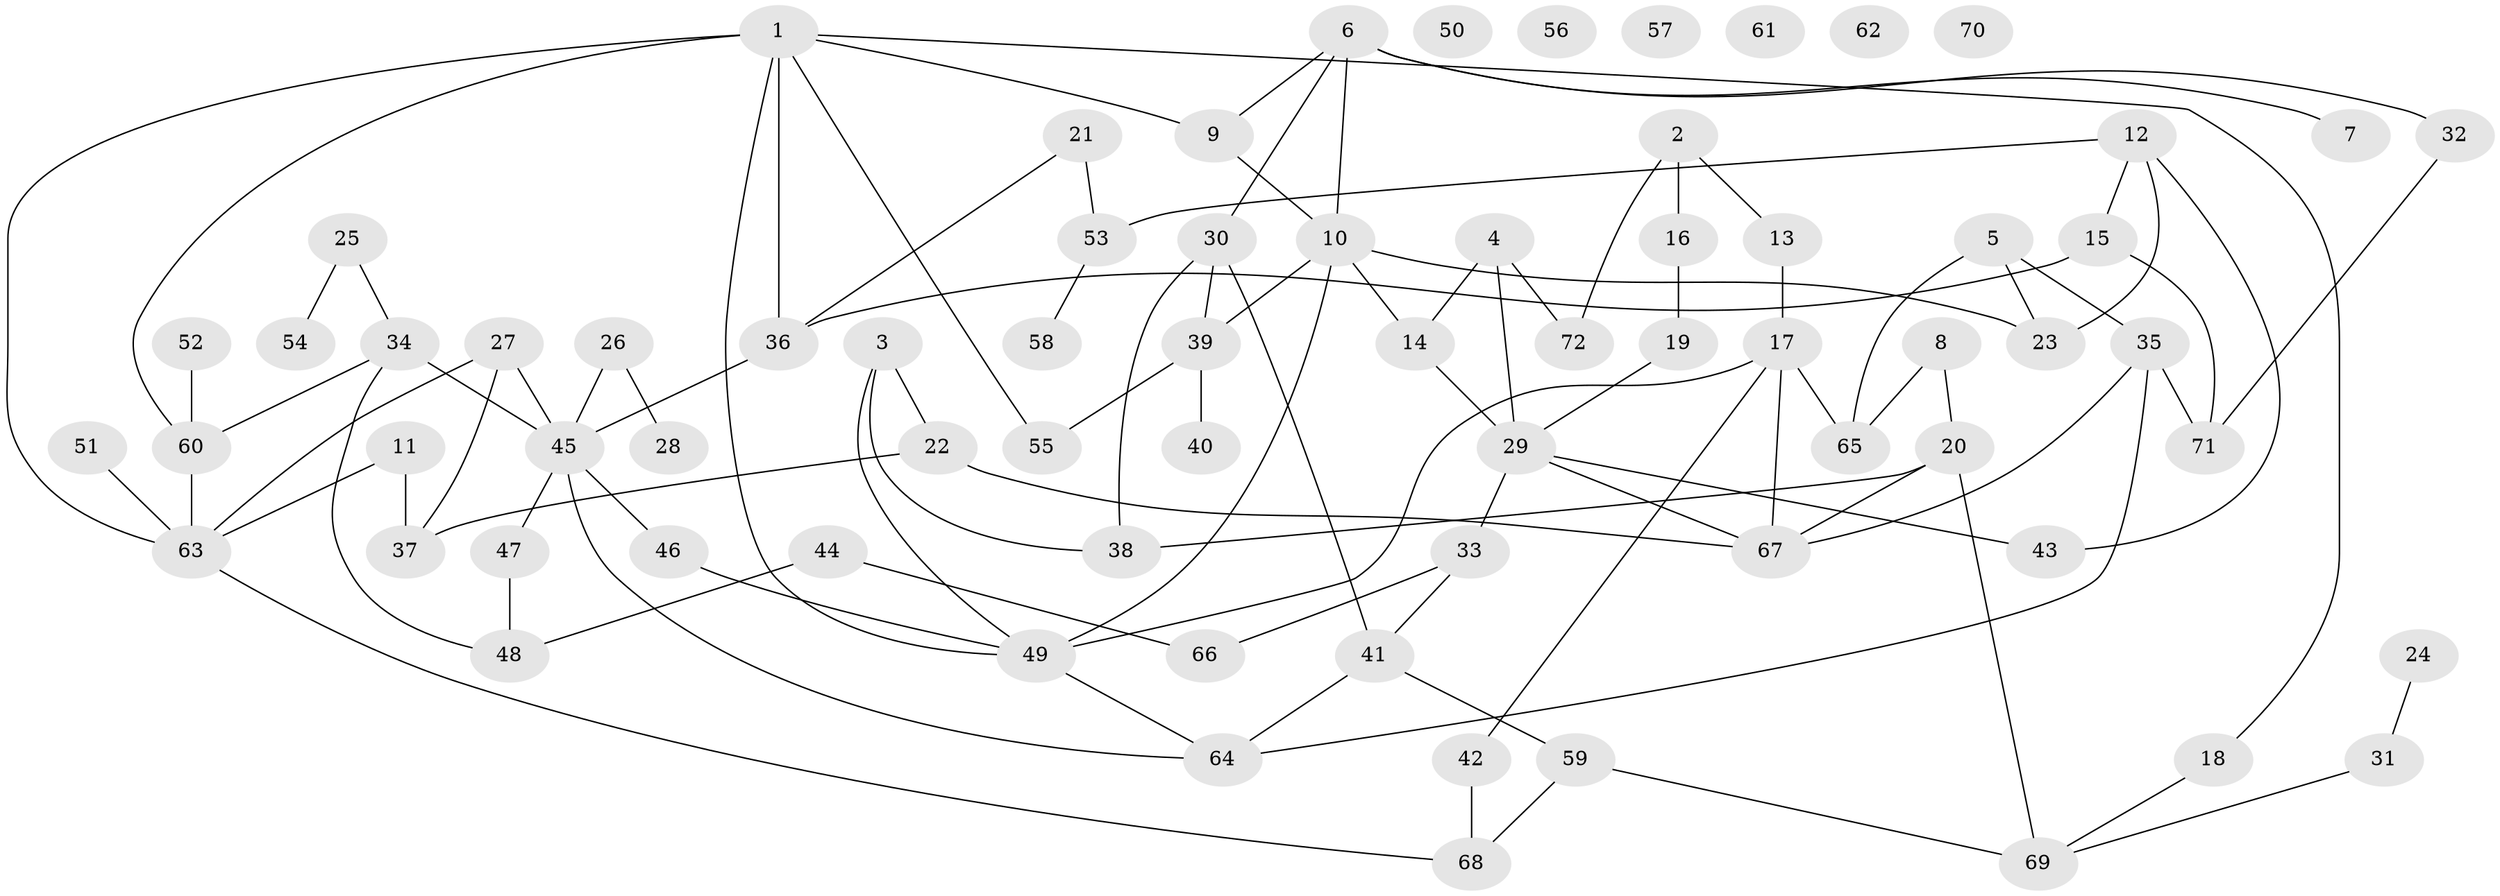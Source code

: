 // Generated by graph-tools (version 1.1) at 2025/25/03/09/25 03:25:21]
// undirected, 72 vertices, 100 edges
graph export_dot {
graph [start="1"]
  node [color=gray90,style=filled];
  1;
  2;
  3;
  4;
  5;
  6;
  7;
  8;
  9;
  10;
  11;
  12;
  13;
  14;
  15;
  16;
  17;
  18;
  19;
  20;
  21;
  22;
  23;
  24;
  25;
  26;
  27;
  28;
  29;
  30;
  31;
  32;
  33;
  34;
  35;
  36;
  37;
  38;
  39;
  40;
  41;
  42;
  43;
  44;
  45;
  46;
  47;
  48;
  49;
  50;
  51;
  52;
  53;
  54;
  55;
  56;
  57;
  58;
  59;
  60;
  61;
  62;
  63;
  64;
  65;
  66;
  67;
  68;
  69;
  70;
  71;
  72;
  1 -- 9;
  1 -- 18;
  1 -- 36;
  1 -- 49;
  1 -- 55;
  1 -- 60;
  1 -- 63;
  2 -- 13;
  2 -- 16;
  2 -- 72;
  3 -- 22;
  3 -- 38;
  3 -- 49;
  4 -- 14;
  4 -- 29;
  4 -- 72;
  5 -- 23;
  5 -- 35;
  5 -- 65;
  6 -- 7;
  6 -- 9;
  6 -- 10;
  6 -- 30;
  6 -- 32;
  8 -- 20;
  8 -- 65;
  9 -- 10;
  10 -- 14;
  10 -- 23;
  10 -- 39;
  10 -- 49;
  11 -- 37;
  11 -- 63;
  12 -- 15;
  12 -- 23;
  12 -- 43;
  12 -- 53;
  13 -- 17;
  14 -- 29;
  15 -- 36;
  15 -- 71;
  16 -- 19;
  17 -- 42;
  17 -- 49;
  17 -- 65;
  17 -- 67;
  18 -- 69;
  19 -- 29;
  20 -- 38;
  20 -- 67;
  20 -- 69;
  21 -- 36;
  21 -- 53;
  22 -- 37;
  22 -- 67;
  24 -- 31;
  25 -- 34;
  25 -- 54;
  26 -- 28;
  26 -- 45;
  27 -- 37;
  27 -- 45;
  27 -- 63;
  29 -- 33;
  29 -- 43;
  29 -- 67;
  30 -- 38;
  30 -- 39;
  30 -- 41;
  31 -- 69;
  32 -- 71;
  33 -- 41;
  33 -- 66;
  34 -- 45;
  34 -- 48;
  34 -- 60;
  35 -- 64;
  35 -- 67;
  35 -- 71;
  36 -- 45;
  39 -- 40;
  39 -- 55;
  41 -- 59;
  41 -- 64;
  42 -- 68;
  44 -- 48;
  44 -- 66;
  45 -- 46;
  45 -- 47;
  45 -- 64;
  46 -- 49;
  47 -- 48;
  49 -- 64;
  51 -- 63;
  52 -- 60;
  53 -- 58;
  59 -- 68;
  59 -- 69;
  60 -- 63;
  63 -- 68;
}
